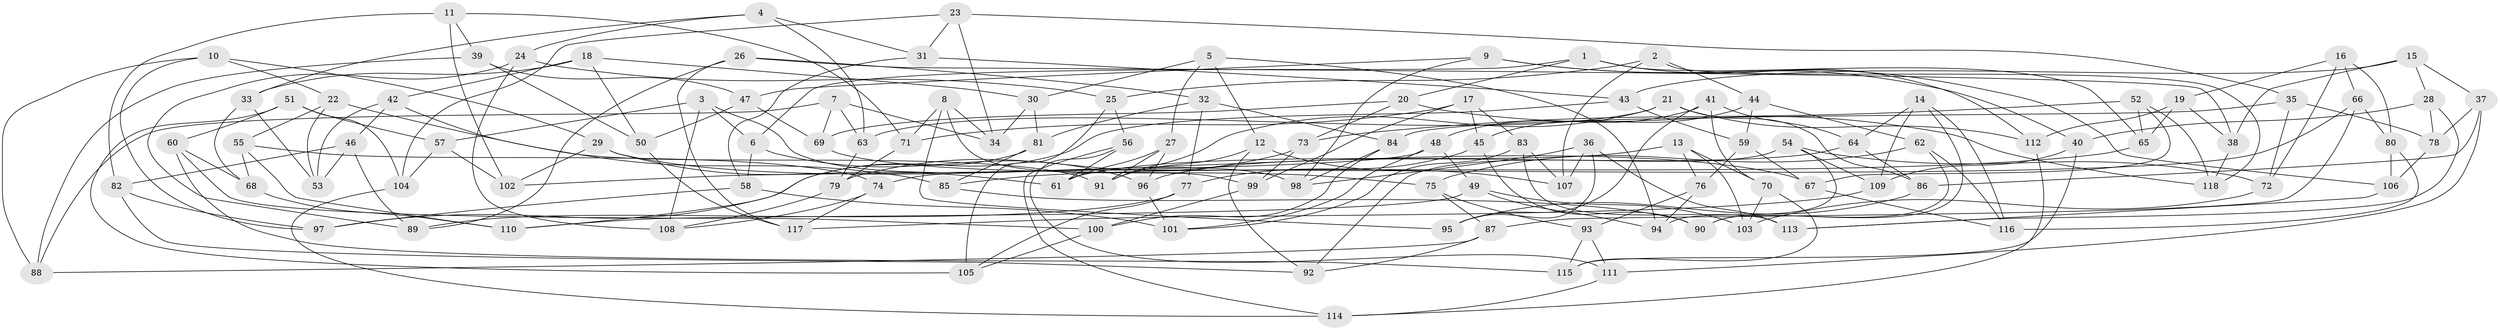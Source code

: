 // coarse degree distribution, {4: 0.28169014084507044, 6: 0.23943661971830985, 5: 0.4084507042253521, 3: 0.07042253521126761}
// Generated by graph-tools (version 1.1) at 2025/38/03/04/25 23:38:17]
// undirected, 118 vertices, 236 edges
graph export_dot {
  node [color=gray90,style=filled];
  1;
  2;
  3;
  4;
  5;
  6;
  7;
  8;
  9;
  10;
  11;
  12;
  13;
  14;
  15;
  16;
  17;
  18;
  19;
  20;
  21;
  22;
  23;
  24;
  25;
  26;
  27;
  28;
  29;
  30;
  31;
  32;
  33;
  34;
  35;
  36;
  37;
  38;
  39;
  40;
  41;
  42;
  43;
  44;
  45;
  46;
  47;
  48;
  49;
  50;
  51;
  52;
  53;
  54;
  55;
  56;
  57;
  58;
  59;
  60;
  61;
  62;
  63;
  64;
  65;
  66;
  67;
  68;
  69;
  70;
  71;
  72;
  73;
  74;
  75;
  76;
  77;
  78;
  79;
  80;
  81;
  82;
  83;
  84;
  85;
  86;
  87;
  88;
  89;
  90;
  91;
  92;
  93;
  94;
  95;
  96;
  97;
  98;
  99;
  100;
  101;
  102;
  103;
  104;
  105;
  106;
  107;
  108;
  109;
  110;
  111;
  112;
  113;
  114;
  115;
  116;
  117;
  118;
  1 -- 6;
  1 -- 20;
  1 -- 65;
  1 -- 112;
  2 -- 118;
  2 -- 107;
  2 -- 44;
  2 -- 25;
  3 -- 6;
  3 -- 98;
  3 -- 57;
  3 -- 108;
  4 -- 24;
  4 -- 33;
  4 -- 63;
  4 -- 31;
  5 -- 94;
  5 -- 27;
  5 -- 12;
  5 -- 30;
  6 -- 96;
  6 -- 58;
  7 -- 34;
  7 -- 63;
  7 -- 69;
  7 -- 88;
  8 -- 71;
  8 -- 95;
  8 -- 99;
  8 -- 34;
  9 -- 98;
  9 -- 40;
  9 -- 47;
  9 -- 106;
  10 -- 97;
  10 -- 22;
  10 -- 29;
  10 -- 88;
  11 -- 82;
  11 -- 71;
  11 -- 102;
  11 -- 39;
  12 -- 107;
  12 -- 92;
  12 -- 91;
  13 -- 103;
  13 -- 61;
  13 -- 76;
  13 -- 70;
  14 -- 64;
  14 -- 116;
  14 -- 109;
  14 -- 90;
  15 -- 43;
  15 -- 28;
  15 -- 38;
  15 -- 37;
  16 -- 80;
  16 -- 66;
  16 -- 19;
  16 -- 72;
  17 -- 71;
  17 -- 45;
  17 -- 99;
  17 -- 83;
  18 -- 42;
  18 -- 30;
  18 -- 50;
  18 -- 33;
  19 -- 65;
  19 -- 112;
  19 -- 38;
  20 -- 118;
  20 -- 73;
  20 -- 69;
  21 -- 112;
  21 -- 86;
  21 -- 91;
  21 -- 63;
  22 -- 53;
  22 -- 55;
  22 -- 91;
  23 -- 34;
  23 -- 31;
  23 -- 35;
  23 -- 104;
  24 -- 108;
  24 -- 25;
  24 -- 89;
  25 -- 105;
  25 -- 56;
  26 -- 32;
  26 -- 38;
  26 -- 117;
  26 -- 89;
  27 -- 91;
  27 -- 61;
  27 -- 96;
  28 -- 40;
  28 -- 78;
  28 -- 113;
  29 -- 67;
  29 -- 61;
  29 -- 102;
  30 -- 81;
  30 -- 34;
  31 -- 43;
  31 -- 58;
  32 -- 77;
  32 -- 81;
  32 -- 84;
  33 -- 53;
  33 -- 68;
  35 -- 84;
  35 -- 72;
  35 -- 78;
  36 -- 98;
  36 -- 95;
  36 -- 107;
  36 -- 113;
  37 -- 78;
  37 -- 111;
  37 -- 86;
  38 -- 118;
  39 -- 50;
  39 -- 47;
  39 -- 88;
  40 -- 115;
  40 -- 109;
  41 -- 95;
  41 -- 64;
  41 -- 48;
  41 -- 70;
  42 -- 53;
  42 -- 46;
  42 -- 85;
  43 -- 59;
  43 -- 97;
  44 -- 45;
  44 -- 59;
  44 -- 62;
  45 -- 77;
  45 -- 90;
  46 -- 82;
  46 -- 53;
  46 -- 89;
  47 -- 69;
  47 -- 50;
  48 -- 102;
  48 -- 101;
  48 -- 49;
  49 -- 103;
  49 -- 94;
  49 -- 110;
  50 -- 117;
  51 -- 57;
  51 -- 104;
  51 -- 60;
  51 -- 105;
  52 -- 118;
  52 -- 73;
  52 -- 65;
  52 -- 67;
  54 -- 92;
  54 -- 109;
  54 -- 72;
  54 -- 94;
  55 -- 68;
  55 -- 110;
  55 -- 74;
  56 -- 114;
  56 -- 61;
  56 -- 111;
  57 -- 104;
  57 -- 102;
  58 -- 97;
  58 -- 101;
  59 -- 76;
  59 -- 67;
  60 -- 100;
  60 -- 68;
  60 -- 115;
  62 -- 90;
  62 -- 75;
  62 -- 116;
  63 -- 79;
  64 -- 96;
  64 -- 86;
  65 -- 85;
  66 -- 87;
  66 -- 80;
  66 -- 74;
  67 -- 116;
  68 -- 110;
  69 -- 75;
  70 -- 115;
  70 -- 103;
  71 -- 79;
  72 -- 103;
  73 -- 79;
  73 -- 99;
  74 -- 108;
  74 -- 117;
  75 -- 87;
  75 -- 93;
  76 -- 93;
  76 -- 94;
  77 -- 89;
  77 -- 105;
  78 -- 106;
  79 -- 108;
  80 -- 106;
  80 -- 116;
  81 -- 85;
  81 -- 110;
  82 -- 97;
  82 -- 92;
  83 -- 101;
  83 -- 113;
  83 -- 107;
  84 -- 100;
  84 -- 98;
  85 -- 90;
  86 -- 95;
  87 -- 92;
  87 -- 88;
  93 -- 115;
  93 -- 111;
  96 -- 101;
  99 -- 100;
  100 -- 105;
  104 -- 114;
  106 -- 113;
  109 -- 117;
  111 -- 114;
  112 -- 114;
}
